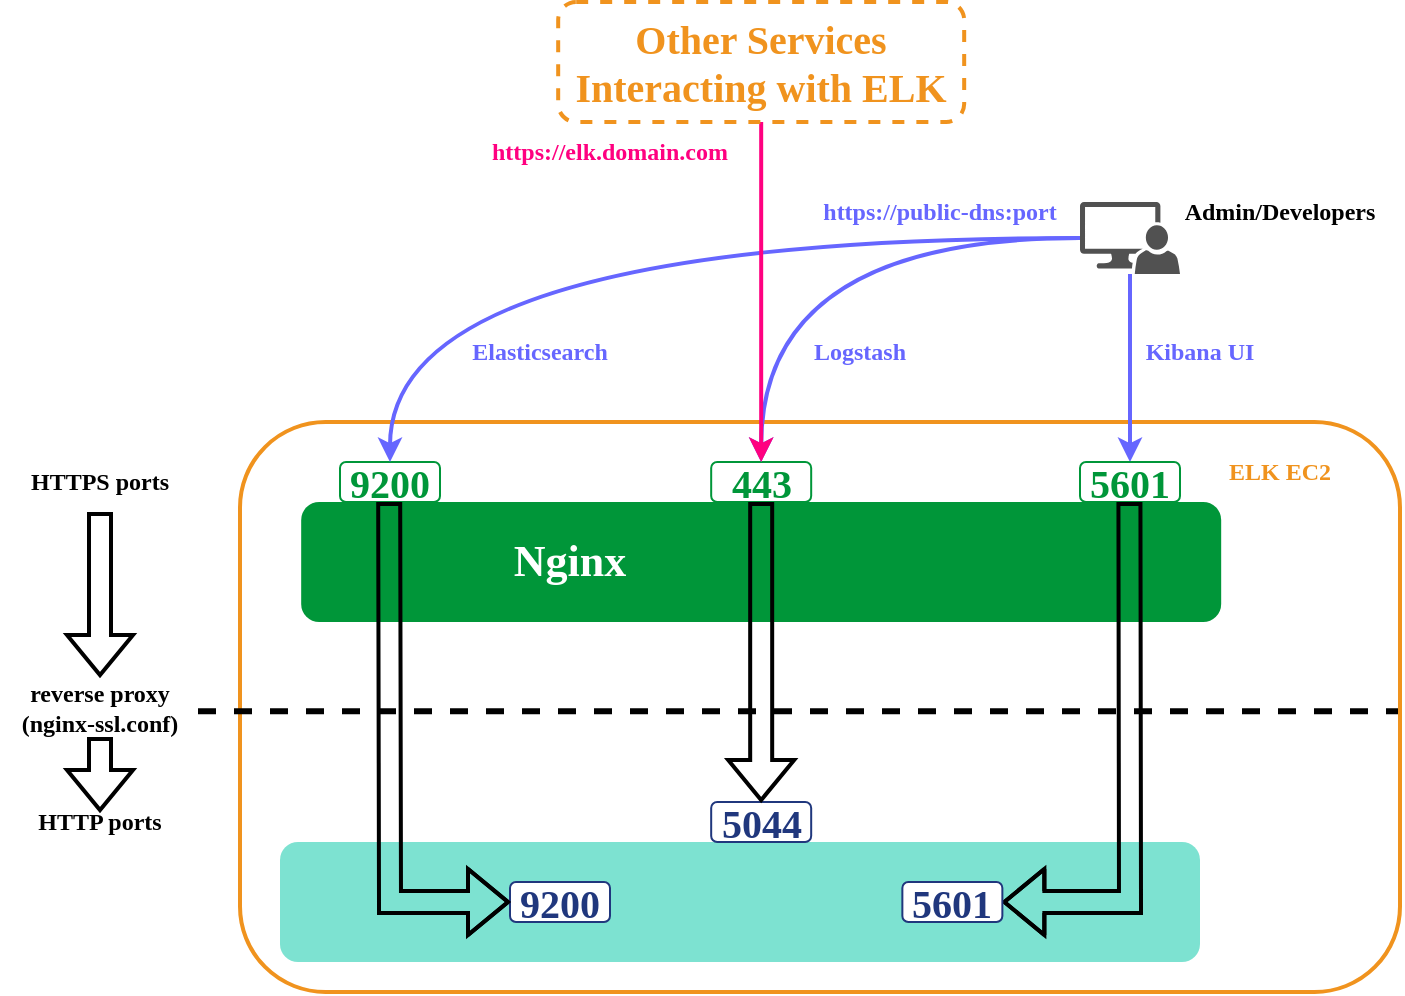 <mxfile version="24.0.2" type="device">
  <diagram name="Page-1" id="2RRsDSpMer9sEVERHo-K">
    <mxGraphModel dx="1306" dy="1926" grid="1" gridSize="10" guides="1" tooltips="1" connect="1" arrows="1" fold="1" page="1" pageScale="1" pageWidth="850" pageHeight="1100" math="0" shadow="0">
      <root>
        <mxCell id="0" />
        <mxCell id="1" parent="0" />
        <mxCell id="0T_FGqLuQsuZokZaV_jl-1" value="" style="rounded=1;whiteSpace=wrap;html=1;fillColor=none;strokeColor=#F0931E;strokeWidth=2;fontFamily=Ubuntu;fontStyle=1" parent="1" vertex="1">
          <mxGeometry x="190" y="70" width="580" height="285" as="geometry" />
        </mxCell>
        <mxCell id="0T_FGqLuQsuZokZaV_jl-2" value="&lt;font style=&quot;font-size: 20px;&quot; color=&quot;#ffffff&quot;&gt;&lt;span&gt;&lt;br&gt;&lt;/span&gt;&lt;/font&gt;" style="rounded=1;whiteSpace=wrap;html=1;fillColor=#7DE2D1;strokeWidth=5;strokeColor=none;fontFamily=Ubuntu;fontStyle=1" parent="1" vertex="1">
          <mxGeometry x="210" y="280" width="460" height="60" as="geometry" />
        </mxCell>
        <mxCell id="0T_FGqLuQsuZokZaV_jl-3" value="" style="rounded=1;whiteSpace=wrap;html=1;fillColor=#009639;strokeColor=none;strokeWidth=5;fontFamily=Ubuntu;fontStyle=1" parent="1" vertex="1">
          <mxGeometry x="220.59" y="110" width="460" height="60" as="geometry" />
        </mxCell>
        <mxCell id="0T_FGqLuQsuZokZaV_jl-7" value="&lt;font color=&quot;#009639&quot; size=&quot;1&quot;&gt;&lt;span style=&quot;font-size: 20px;&quot;&gt;9200&lt;/span&gt;&lt;/font&gt;" style="rounded=1;whiteSpace=wrap;html=1;strokeColor=#009639;strokeWidth=1;fontFamily=Ubuntu;fontStyle=1" parent="1" vertex="1">
          <mxGeometry x="240" y="90" width="50" height="20" as="geometry" />
        </mxCell>
        <mxCell id="0T_FGqLuQsuZokZaV_jl-8" value="&lt;font color=&quot;#009639&quot; style=&quot;font-size: 20px;&quot;&gt;443&lt;/font&gt;" style="rounded=1;whiteSpace=wrap;html=1;strokeColor=#009639;strokeWidth=1;fontFamily=Ubuntu;fontStyle=1" parent="1" vertex="1">
          <mxGeometry x="425.59" y="90" width="50" height="20" as="geometry" />
        </mxCell>
        <mxCell id="0T_FGqLuQsuZokZaV_jl-9" value="&lt;div style=&quot;&quot;&gt;&lt;font color=&quot;#20377d&quot; style=&quot;font-size: 20px;&quot; face=&quot;Ubuntu&quot;&gt;5044&lt;/font&gt;&lt;/div&gt;" style="rounded=1;whiteSpace=wrap;html=1;strokeColor=#20377D;fontFamily=Ubuntu;fontStyle=1" parent="1" vertex="1">
          <mxGeometry x="425.59" y="260" width="50" height="20" as="geometry" />
        </mxCell>
        <mxCell id="0T_FGqLuQsuZokZaV_jl-10" value="" style="shape=flexArrow;endArrow=classic;html=1;rounded=0;entryX=0.5;entryY=0;entryDx=0;entryDy=0;strokeWidth=2;fontFamily=Ubuntu;fontStyle=1;exitX=0.5;exitY=0;exitDx=0;exitDy=0;" parent="1" source="0T_FGqLuQsuZokZaV_jl-3" target="0T_FGqLuQsuZokZaV_jl-9" edge="1">
          <mxGeometry width="50" height="50" relative="1" as="geometry">
            <mxPoint x="594.78" y="110" as="sourcePoint" />
            <mxPoint x="594.78" y="256" as="targetPoint" />
          </mxGeometry>
        </mxCell>
        <mxCell id="0T_FGqLuQsuZokZaV_jl-11" value="" style="endArrow=none;dashed=1;html=1;strokeWidth=3;rounded=0;fontFamily=Ubuntu;fontStyle=1" parent="1" edge="1">
          <mxGeometry width="50" height="50" relative="1" as="geometry">
            <mxPoint x="169" y="214.66" as="sourcePoint" />
            <mxPoint x="769" y="214.66" as="targetPoint" />
          </mxGeometry>
        </mxCell>
        <mxCell id="0T_FGqLuQsuZokZaV_jl-12" value="&lt;font&gt;&lt;span&gt;HTTPS ports&lt;/span&gt;&lt;/font&gt;" style="text;html=1;strokeColor=none;fillColor=none;align=center;verticalAlign=middle;whiteSpace=wrap;rounded=0;fontFamily=Ubuntu;fontStyle=1" parent="1" vertex="1">
          <mxGeometry x="70" y="85" width="100" height="30" as="geometry" />
        </mxCell>
        <mxCell id="0T_FGqLuQsuZokZaV_jl-13" value="&lt;font&gt;&lt;span&gt;HTTP ports&lt;/span&gt;&lt;/font&gt;" style="text;html=1;strokeColor=none;fillColor=none;align=center;verticalAlign=middle;whiteSpace=wrap;rounded=0;fontFamily=Ubuntu;fontStyle=1" parent="1" vertex="1">
          <mxGeometry x="70" y="255" width="100" height="30" as="geometry" />
        </mxCell>
        <mxCell id="0T_FGqLuQsuZokZaV_jl-14" value="" style="shape=flexArrow;endArrow=classic;html=1;rounded=0;entryX=0.5;entryY=0;entryDx=0;entryDy=0;strokeWidth=2;fontFamily=Ubuntu;fontStyle=1" parent="1" source="0T_FGqLuQsuZokZaV_jl-16" edge="1">
          <mxGeometry width="50" height="50" relative="1" as="geometry">
            <mxPoint x="120" y="115" as="sourcePoint" />
            <mxPoint x="120" y="265" as="targetPoint" />
          </mxGeometry>
        </mxCell>
        <mxCell id="0T_FGqLuQsuZokZaV_jl-15" value="" style="shape=flexArrow;endArrow=classic;html=1;rounded=0;entryX=0.5;entryY=0;entryDx=0;entryDy=0;strokeWidth=2;fontFamily=Ubuntu;fontStyle=1" parent="1" target="0T_FGqLuQsuZokZaV_jl-16" edge="1">
          <mxGeometry width="50" height="50" relative="1" as="geometry">
            <mxPoint x="120" y="115" as="sourcePoint" />
            <mxPoint x="120" y="265" as="targetPoint" />
          </mxGeometry>
        </mxCell>
        <mxCell id="0T_FGqLuQsuZokZaV_jl-16" value="&lt;font style=&quot;font-size: 12px;&quot;&gt;&lt;span&gt;reverse proxy&lt;br&gt;(nginx-ssl.conf)&lt;br&gt;&lt;/span&gt;&lt;/font&gt;" style="text;html=1;strokeColor=none;fillColor=none;align=center;verticalAlign=middle;whiteSpace=wrap;rounded=0;fontFamily=Ubuntu;fontStyle=1" parent="1" vertex="1">
          <mxGeometry x="70" y="197.5" width="100" height="30" as="geometry" />
        </mxCell>
        <mxCell id="0T_FGqLuQsuZokZaV_jl-17" value="&lt;font color=&quot;#20377d&quot; size=&quot;1&quot;&gt;&lt;span style=&quot;font-size: 20px;&quot;&gt;9200&lt;/span&gt;&lt;/font&gt;" style="rounded=1;whiteSpace=wrap;html=1;strokeColor=#20377D;strokeWidth=1;fontFamily=Ubuntu;fontStyle=1" parent="1" vertex="1">
          <mxGeometry x="325" y="300" width="50" height="20" as="geometry" />
        </mxCell>
        <mxCell id="0T_FGqLuQsuZokZaV_jl-18" style="edgeStyle=orthogonalEdgeStyle;rounded=0;orthogonalLoop=1;jettySize=auto;html=1;strokeWidth=2;strokeColor=#6666FF;fontFamily=Ubuntu;fontStyle=1;entryX=0.5;entryY=0;entryDx=0;entryDy=0;" parent="1" source="0T_FGqLuQsuZokZaV_jl-21" target="64lHu9-5L5IZM87kGv9m-1" edge="1">
          <mxGeometry relative="1" as="geometry" />
        </mxCell>
        <mxCell id="0T_FGqLuQsuZokZaV_jl-20" style="edgeStyle=orthogonalEdgeStyle;rounded=0;orthogonalLoop=1;jettySize=auto;html=1;exitX=0;exitY=0.5;exitDx=0;exitDy=0;exitPerimeter=0;entryX=0.5;entryY=0;entryDx=0;entryDy=0;curved=1;strokeWidth=2;strokeColor=#6666FF;fontFamily=Ubuntu;fontStyle=1" parent="1" source="0T_FGqLuQsuZokZaV_jl-21" target="0T_FGqLuQsuZokZaV_jl-8" edge="1">
          <mxGeometry relative="1" as="geometry" />
        </mxCell>
        <mxCell id="64lHu9-5L5IZM87kGv9m-3" style="edgeStyle=orthogonalEdgeStyle;rounded=0;orthogonalLoop=1;jettySize=auto;html=1;curved=1;strokeColor=#6666FF;strokeWidth=2;" parent="1" source="0T_FGqLuQsuZokZaV_jl-21" target="0T_FGqLuQsuZokZaV_jl-7" edge="1">
          <mxGeometry relative="1" as="geometry" />
        </mxCell>
        <mxCell id="0T_FGqLuQsuZokZaV_jl-21" value="" style="sketch=0;pointerEvents=1;shadow=0;dashed=0;html=1;strokeColor=none;labelPosition=center;verticalLabelPosition=bottom;verticalAlign=top;align=center;fillColor=#515151;shape=mxgraph.mscae.system_center.admin_console;fontFamily=Ubuntu;fontStyle=1" parent="1" vertex="1">
          <mxGeometry x="610" y="-40" width="50" height="36" as="geometry" />
        </mxCell>
        <mxCell id="0T_FGqLuQsuZokZaV_jl-22" value="&lt;font&gt;&lt;span&gt;Admin/Developers&lt;br&gt;&lt;/span&gt;&lt;/font&gt;" style="text;html=1;strokeColor=none;fillColor=none;align=center;verticalAlign=middle;whiteSpace=wrap;rounded=0;fontFamily=Ubuntu;fontStyle=1" parent="1" vertex="1">
          <mxGeometry x="660.0" y="-50" width="100" height="30" as="geometry" />
        </mxCell>
        <mxCell id="0T_FGqLuQsuZokZaV_jl-23" value="&lt;font&gt;&lt;span&gt;Kibana UI&lt;br&gt;&lt;/span&gt;&lt;/font&gt;" style="text;html=1;strokeColor=none;fillColor=none;align=center;verticalAlign=middle;whiteSpace=wrap;rounded=0;fontColor=#6666FF;fontFamily=Ubuntu;fontStyle=1" parent="1" vertex="1">
          <mxGeometry x="620" y="20" width="100" height="30" as="geometry" />
        </mxCell>
        <mxCell id="0T_FGqLuQsuZokZaV_jl-25" style="edgeStyle=orthogonalEdgeStyle;rounded=0;orthogonalLoop=1;jettySize=auto;html=1;exitX=0.5;exitY=1;exitDx=0;exitDy=0;entryX=0.5;entryY=0;entryDx=0;entryDy=0;strokeWidth=2;strokeColor=#FF0080;fontFamily=Ubuntu;fontStyle=1" parent="1" source="0T_FGqLuQsuZokZaV_jl-26" target="0T_FGqLuQsuZokZaV_jl-8" edge="1">
          <mxGeometry relative="1" as="geometry" />
        </mxCell>
        <mxCell id="0T_FGqLuQsuZokZaV_jl-26" value="&lt;font color=&quot;#f0931e&quot; style=&quot;font-size: 20px;&quot;&gt;&lt;span&gt;Other Services&lt;br&gt;Interacting with ELK&lt;br&gt;&lt;/span&gt;&lt;/font&gt;" style="rounded=1;whiteSpace=wrap;html=1;strokeWidth=2;strokeColor=#F0931E;fontFamily=Ubuntu;fontStyle=1;dashed=1;" parent="1" vertex="1">
          <mxGeometry x="349.09" y="-140" width="203" height="60" as="geometry" />
        </mxCell>
        <mxCell id="0T_FGqLuQsuZokZaV_jl-35" value="" style="shape=flexArrow;endArrow=classic;html=1;rounded=0;entryX=0;entryY=0.5;entryDx=0;entryDy=0;strokeWidth=2;fontFamily=Ubuntu;fontStyle=1" parent="1" target="0T_FGqLuQsuZokZaV_jl-17" edge="1">
          <mxGeometry width="50" height="50" relative="1" as="geometry">
            <mxPoint x="264.6" y="110" as="sourcePoint" />
            <mxPoint x="264.6" y="260" as="targetPoint" />
            <Array as="points">
              <mxPoint x="265" y="310" />
            </Array>
          </mxGeometry>
        </mxCell>
        <mxCell id="0T_FGqLuQsuZokZaV_jl-36" value="&lt;font color=&quot;#f0931e&quot;&gt;&lt;span&gt;ELK EC2&lt;/span&gt;&lt;/font&gt;" style="text;html=1;strokeColor=none;fillColor=none;align=center;verticalAlign=middle;whiteSpace=wrap;rounded=0;fontFamily=Ubuntu;fontStyle=1" parent="1" vertex="1">
          <mxGeometry x="660" y="80" width="100" height="30" as="geometry" />
        </mxCell>
        <mxCell id="0T_FGqLuQsuZokZaV_jl-39" value="&lt;font&gt;&lt;span&gt;&lt;font color=&quot;#ff0080&quot;&gt;https://elk.domain.com&lt;/font&gt;&lt;br&gt;&lt;/span&gt;&lt;/font&gt;" style="text;html=1;strokeColor=none;fillColor=none;align=center;verticalAlign=middle;whiteSpace=wrap;rounded=0;fontFamily=Ubuntu;fontStyle=1" parent="1" vertex="1">
          <mxGeometry x="310" y="-80" width="130" height="30" as="geometry" />
        </mxCell>
        <mxCell id="0T_FGqLuQsuZokZaV_jl-40" value="&lt;font&gt;&lt;span&gt;&lt;font color=&quot;#6666ff&quot;&gt;https://public-dns:port&lt;/font&gt;&lt;br&gt;&lt;/span&gt;&lt;/font&gt;" style="text;html=1;strokeColor=none;fillColor=none;align=center;verticalAlign=middle;whiteSpace=wrap;rounded=0;fontFamily=Ubuntu;fontStyle=1" parent="1" vertex="1">
          <mxGeometry x="460" y="-50" width="160" height="30" as="geometry" />
        </mxCell>
        <mxCell id="0T_FGqLuQsuZokZaV_jl-42" value="" style="shape=image;verticalLabelPosition=bottom;labelBackgroundColor=default;verticalAlign=top;aspect=fixed;imageAspect=0;image=https://miro.medium.com/v2/resize:fit:1400/1*vZDu4Bwj2GxQh8t1IjDq4w.png;" parent="1" vertex="1">
          <mxGeometry x="380" y="285" width="141.18" height="50" as="geometry" />
        </mxCell>
        <mxCell id="64lHu9-5L5IZM87kGv9m-1" value="&lt;font color=&quot;#009639&quot; size=&quot;1&quot;&gt;&lt;span style=&quot;font-size: 20px;&quot;&gt;5601&lt;/span&gt;&lt;/font&gt;" style="rounded=1;whiteSpace=wrap;html=1;strokeColor=#009639;strokeWidth=1;fontFamily=Ubuntu;fontStyle=1" parent="1" vertex="1">
          <mxGeometry x="610" y="90" width="50" height="20" as="geometry" />
        </mxCell>
        <mxCell id="64lHu9-5L5IZM87kGv9m-4" value="" style="shape=flexArrow;endArrow=classic;html=1;rounded=0;entryX=1;entryY=0.5;entryDx=0;entryDy=0;strokeWidth=2;fontFamily=Ubuntu;fontStyle=1;exitX=0.5;exitY=0;exitDx=0;exitDy=0;" parent="1" target="64lHu9-5L5IZM87kGv9m-5" edge="1">
          <mxGeometry width="50" height="50" relative="1" as="geometry">
            <mxPoint x="634.72" y="110" as="sourcePoint" />
            <mxPoint x="634.72" y="260" as="targetPoint" />
            <Array as="points">
              <mxPoint x="635" y="310" />
            </Array>
          </mxGeometry>
        </mxCell>
        <mxCell id="64lHu9-5L5IZM87kGv9m-5" value="&lt;font color=&quot;#20377d&quot; size=&quot;1&quot;&gt;&lt;span style=&quot;font-size: 20px;&quot;&gt;5601&lt;/span&gt;&lt;/font&gt;" style="rounded=1;whiteSpace=wrap;html=1;strokeColor=#20377D;strokeWidth=1;fontFamily=Ubuntu;fontStyle=1" parent="1" vertex="1">
          <mxGeometry x="521.18" y="300" width="50" height="20" as="geometry" />
        </mxCell>
        <mxCell id="64lHu9-5L5IZM87kGv9m-7" value="&lt;font&gt;&lt;span&gt;Elasticsearch&lt;br&gt;&lt;/span&gt;&lt;/font&gt;" style="text;html=1;strokeColor=none;fillColor=none;align=center;verticalAlign=middle;whiteSpace=wrap;rounded=0;fontColor=#6666FF;fontFamily=Ubuntu;fontStyle=1" parent="1" vertex="1">
          <mxGeometry x="290" y="20" width="100" height="30" as="geometry" />
        </mxCell>
        <mxCell id="64lHu9-5L5IZM87kGv9m-8" value="&lt;font&gt;&lt;span&gt;Logstash&lt;br&gt;&lt;/span&gt;&lt;/font&gt;" style="text;html=1;strokeColor=none;fillColor=none;align=center;verticalAlign=middle;whiteSpace=wrap;rounded=0;fontColor=#6666FF;fontFamily=Ubuntu;fontStyle=1" parent="1" vertex="1">
          <mxGeometry x="450" y="20" width="100" height="30" as="geometry" />
        </mxCell>
        <mxCell id="5Nu36u0T_Vsm3dw_mNiD-1" value="&lt;font size=&quot;1&quot; color=&quot;#ffffff&quot; face=&quot;Ubuntu&quot;&gt;&lt;b style=&quot;font-size: 22px;&quot;&gt;Nginx&lt;/b&gt;&lt;/font&gt;" style="text;html=1;align=center;verticalAlign=middle;whiteSpace=wrap;rounded=0;" vertex="1" parent="1">
          <mxGeometry x="325" y="125" width="60" height="30" as="geometry" />
        </mxCell>
      </root>
    </mxGraphModel>
  </diagram>
</mxfile>
